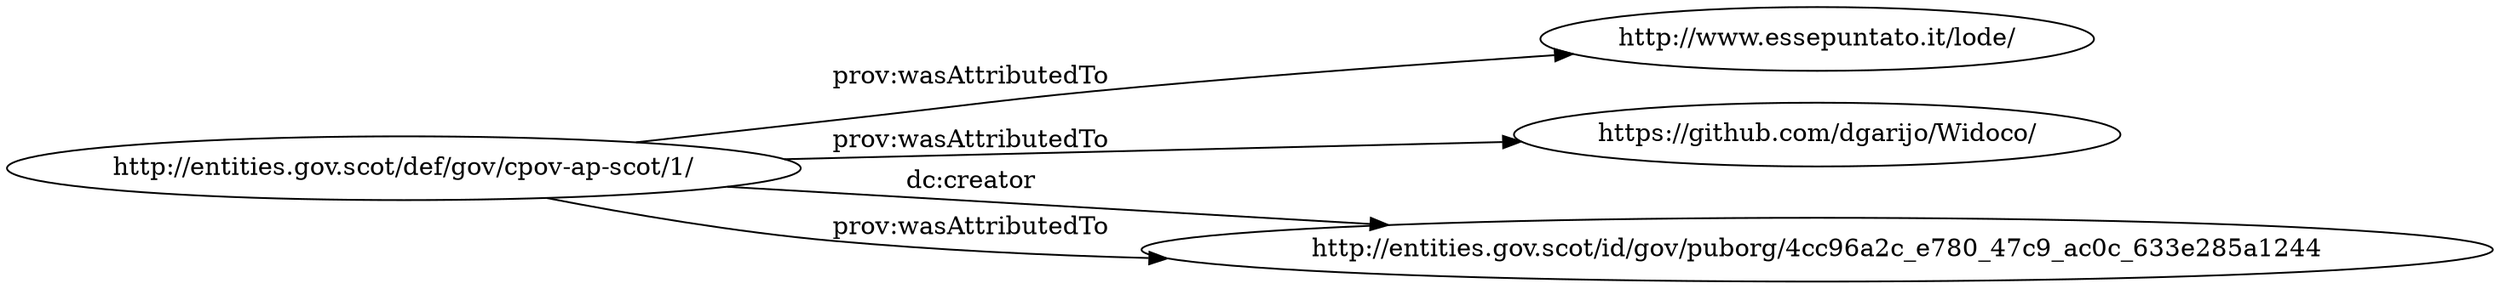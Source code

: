 digraph ar2dtool_diagram { 
rankdir=LR;
size="1501"
	"http://entities.gov.scot/def/gov/cpov-ap-scot/1/" -> "http://www.essepuntato.it/lode/" [ label = "prov:wasAttributedTo" ];
	"http://entities.gov.scot/def/gov/cpov-ap-scot/1/" -> "https://github.com/dgarijo/Widoco/" [ label = "prov:wasAttributedTo" ];
	"http://entities.gov.scot/def/gov/cpov-ap-scot/1/" -> "http://entities.gov.scot/id/gov/puborg/4cc96a2c_e780_47c9_ac0c_633e285a1244" [ label = "dc:creator" ];
	"http://entities.gov.scot/def/gov/cpov-ap-scot/1/" -> "http://entities.gov.scot/id/gov/puborg/4cc96a2c_e780_47c9_ac0c_633e285a1244" [ label = "prov:wasAttributedTo" ];

}
